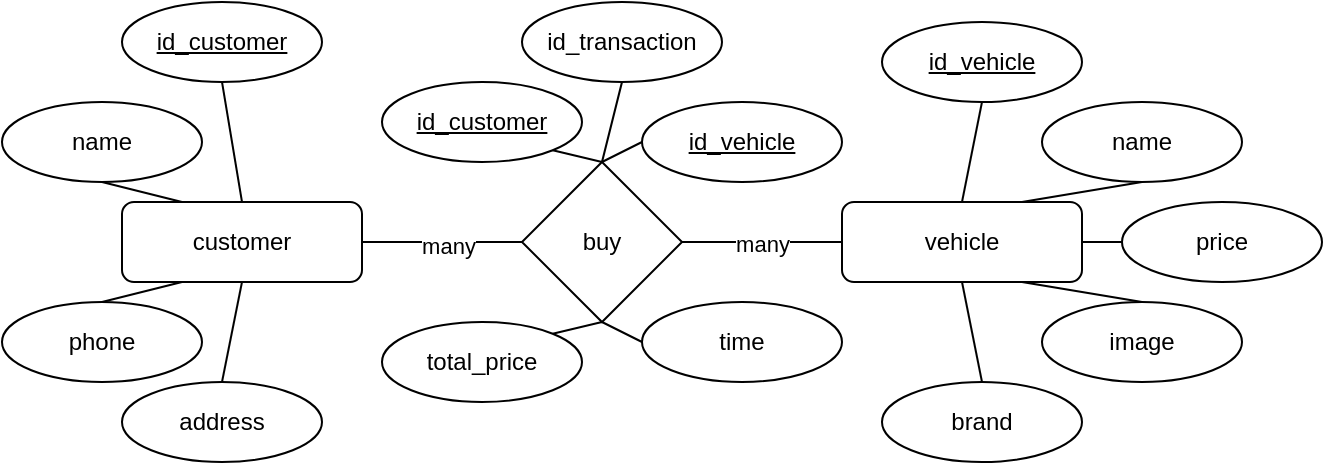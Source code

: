 <mxfile version="20.7.4" type="github">
  <diagram id="qGHHFNvSfQYYHGSqGbYn" name="Page-1">
    <mxGraphModel dx="640" dy="340" grid="1" gridSize="10" guides="1" tooltips="1" connect="1" arrows="1" fold="1" page="1" pageScale="1" pageWidth="827" pageHeight="1169" math="0" shadow="0">
      <root>
        <mxCell id="0" />
        <mxCell id="1" parent="0" />
        <mxCell id="mBEtbUJmRHuCKzwVinpD-1" value="customer" style="rounded=1;whiteSpace=wrap;html=1;" vertex="1" parent="1">
          <mxGeometry x="144" y="190" width="120" height="40" as="geometry" />
        </mxCell>
        <mxCell id="mBEtbUJmRHuCKzwVinpD-2" value="buy" style="rhombus;whiteSpace=wrap;html=1;" vertex="1" parent="1">
          <mxGeometry x="344" y="170" width="80" height="80" as="geometry" />
        </mxCell>
        <mxCell id="mBEtbUJmRHuCKzwVinpD-7" value="vehicle" style="rounded=1;whiteSpace=wrap;html=1;" vertex="1" parent="1">
          <mxGeometry x="504" y="190" width="120" height="40" as="geometry" />
        </mxCell>
        <mxCell id="mBEtbUJmRHuCKzwVinpD-9" value="name" style="ellipse;whiteSpace=wrap;html=1;" vertex="1" parent="1">
          <mxGeometry x="84" y="140" width="100" height="40" as="geometry" />
        </mxCell>
        <mxCell id="mBEtbUJmRHuCKzwVinpD-10" value="address" style="ellipse;whiteSpace=wrap;html=1;" vertex="1" parent="1">
          <mxGeometry x="144" y="280" width="100" height="40" as="geometry" />
        </mxCell>
        <mxCell id="mBEtbUJmRHuCKzwVinpD-13" value="" style="endArrow=none;html=1;rounded=0;entryX=0.5;entryY=1;entryDx=0;entryDy=0;exitX=0.25;exitY=0;exitDx=0;exitDy=0;" edge="1" parent="1" source="mBEtbUJmRHuCKzwVinpD-1" target="mBEtbUJmRHuCKzwVinpD-9">
          <mxGeometry width="50" height="50" relative="1" as="geometry">
            <mxPoint x="204" y="190" as="sourcePoint" />
            <mxPoint x="134" y="200" as="targetPoint" />
          </mxGeometry>
        </mxCell>
        <mxCell id="mBEtbUJmRHuCKzwVinpD-14" value="" style="endArrow=none;html=1;rounded=0;exitX=0.5;exitY=0;exitDx=0;exitDy=0;entryX=0.5;entryY=1;entryDx=0;entryDy=0;" edge="1" parent="1" source="mBEtbUJmRHuCKzwVinpD-10" target="mBEtbUJmRHuCKzwVinpD-1">
          <mxGeometry width="50" height="50" relative="1" as="geometry">
            <mxPoint x="294" y="280" as="sourcePoint" />
            <mxPoint x="134" y="260" as="targetPoint" />
          </mxGeometry>
        </mxCell>
        <mxCell id="mBEtbUJmRHuCKzwVinpD-16" value="" style="endArrow=none;html=1;rounded=0;entryX=0;entryY=0.5;entryDx=0;entryDy=0;exitX=1;exitY=0.5;exitDx=0;exitDy=0;" edge="1" parent="1" source="mBEtbUJmRHuCKzwVinpD-1" target="mBEtbUJmRHuCKzwVinpD-2">
          <mxGeometry width="50" height="50" relative="1" as="geometry">
            <mxPoint x="224" y="240" as="sourcePoint" />
            <mxPoint x="224" y="420" as="targetPoint" />
          </mxGeometry>
        </mxCell>
        <mxCell id="mBEtbUJmRHuCKzwVinpD-17" value="many" style="edgeLabel;html=1;align=center;verticalAlign=middle;resizable=0;points=[];" vertex="1" connectable="0" parent="mBEtbUJmRHuCKzwVinpD-16">
          <mxGeometry x="0.067" y="-2" relative="1" as="geometry">
            <mxPoint as="offset" />
          </mxGeometry>
        </mxCell>
        <mxCell id="mBEtbUJmRHuCKzwVinpD-20" value="name" style="ellipse;whiteSpace=wrap;html=1;" vertex="1" parent="1">
          <mxGeometry x="604" y="140" width="100" height="40" as="geometry" />
        </mxCell>
        <mxCell id="mBEtbUJmRHuCKzwVinpD-21" value="brand" style="ellipse;whiteSpace=wrap;html=1;" vertex="1" parent="1">
          <mxGeometry x="524" y="280" width="100" height="40" as="geometry" />
        </mxCell>
        <mxCell id="mBEtbUJmRHuCKzwVinpD-22" value="" style="endArrow=none;html=1;rounded=0;exitX=0.75;exitY=0;exitDx=0;exitDy=0;entryX=0.5;entryY=1;entryDx=0;entryDy=0;" edge="1" parent="1" source="mBEtbUJmRHuCKzwVinpD-7" target="mBEtbUJmRHuCKzwVinpD-20">
          <mxGeometry width="50" height="50" relative="1" as="geometry">
            <mxPoint x="144" y="490" as="sourcePoint" />
            <mxPoint x="194" y="440" as="targetPoint" />
          </mxGeometry>
        </mxCell>
        <mxCell id="mBEtbUJmRHuCKzwVinpD-23" value="" style="endArrow=none;html=1;rounded=0;entryX=0.5;entryY=1;entryDx=0;entryDy=0;exitX=0.5;exitY=0;exitDx=0;exitDy=0;" edge="1" parent="1" source="mBEtbUJmRHuCKzwVinpD-21" target="mBEtbUJmRHuCKzwVinpD-7">
          <mxGeometry width="50" height="50" relative="1" as="geometry">
            <mxPoint x="144" y="490" as="sourcePoint" />
            <mxPoint x="194" y="440" as="targetPoint" />
          </mxGeometry>
        </mxCell>
        <mxCell id="mBEtbUJmRHuCKzwVinpD-24" value="id_customer" style="ellipse;whiteSpace=wrap;html=1;fontStyle=4" vertex="1" parent="1">
          <mxGeometry x="144" y="90" width="100" height="40" as="geometry" />
        </mxCell>
        <mxCell id="mBEtbUJmRHuCKzwVinpD-25" value="id_vehicle" style="ellipse;whiteSpace=wrap;html=1;fontStyle=4" vertex="1" parent="1">
          <mxGeometry x="524" y="100" width="100" height="40" as="geometry" />
        </mxCell>
        <mxCell id="mBEtbUJmRHuCKzwVinpD-26" value="id_customer" style="ellipse;whiteSpace=wrap;html=1;fontStyle=4" vertex="1" parent="1">
          <mxGeometry x="274" y="130" width="100" height="40" as="geometry" />
        </mxCell>
        <mxCell id="mBEtbUJmRHuCKzwVinpD-28" value="" style="endArrow=none;html=1;rounded=0;entryX=0.5;entryY=1;entryDx=0;entryDy=0;exitX=0.5;exitY=0;exitDx=0;exitDy=0;" edge="1" parent="1" source="mBEtbUJmRHuCKzwVinpD-1" target="mBEtbUJmRHuCKzwVinpD-24">
          <mxGeometry width="50" height="50" relative="1" as="geometry">
            <mxPoint x="134" y="260" as="sourcePoint" />
            <mxPoint x="304" y="250" as="targetPoint" />
          </mxGeometry>
        </mxCell>
        <mxCell id="mBEtbUJmRHuCKzwVinpD-29" value="" style="endArrow=none;html=1;rounded=0;entryX=0.5;entryY=1;entryDx=0;entryDy=0;exitX=0.5;exitY=0;exitDx=0;exitDy=0;" edge="1" parent="1" source="mBEtbUJmRHuCKzwVinpD-7" target="mBEtbUJmRHuCKzwVinpD-25">
          <mxGeometry width="50" height="50" relative="1" as="geometry">
            <mxPoint x="234" y="490" as="sourcePoint" />
            <mxPoint x="284" y="440" as="targetPoint" />
          </mxGeometry>
        </mxCell>
        <mxCell id="mBEtbUJmRHuCKzwVinpD-30" value="id_vehicle" style="ellipse;whiteSpace=wrap;html=1;fontStyle=4" vertex="1" parent="1">
          <mxGeometry x="404" y="140" width="100" height="40" as="geometry" />
        </mxCell>
        <mxCell id="mBEtbUJmRHuCKzwVinpD-31" value="" style="endArrow=none;html=1;rounded=0;exitX=1;exitY=1;exitDx=0;exitDy=0;entryX=0.5;entryY=0;entryDx=0;entryDy=0;" edge="1" parent="1" source="mBEtbUJmRHuCKzwVinpD-26" target="mBEtbUJmRHuCKzwVinpD-2">
          <mxGeometry width="50" height="50" relative="1" as="geometry">
            <mxPoint x="454" y="273.96" as="sourcePoint" />
            <mxPoint x="484" y="180" as="targetPoint" />
          </mxGeometry>
        </mxCell>
        <mxCell id="mBEtbUJmRHuCKzwVinpD-32" value="" style="endArrow=none;html=1;rounded=0;exitX=0.5;exitY=0;exitDx=0;exitDy=0;entryX=0;entryY=0.5;entryDx=0;entryDy=0;" edge="1" parent="1" source="mBEtbUJmRHuCKzwVinpD-2" target="mBEtbUJmRHuCKzwVinpD-30">
          <mxGeometry width="50" height="50" relative="1" as="geometry">
            <mxPoint x="454" y="273.96" as="sourcePoint" />
            <mxPoint x="504" y="223.96" as="targetPoint" />
          </mxGeometry>
        </mxCell>
        <mxCell id="mBEtbUJmRHuCKzwVinpD-33" value="id_transaction" style="ellipse;whiteSpace=wrap;html=1;" vertex="1" parent="1">
          <mxGeometry x="344" y="90" width="100" height="40" as="geometry" />
        </mxCell>
        <mxCell id="mBEtbUJmRHuCKzwVinpD-34" value="time" style="ellipse;whiteSpace=wrap;html=1;" vertex="1" parent="1">
          <mxGeometry x="404" y="240" width="100" height="40" as="geometry" />
        </mxCell>
        <mxCell id="mBEtbUJmRHuCKzwVinpD-35" value="" style="endArrow=none;html=1;rounded=0;exitX=0.5;exitY=1;exitDx=0;exitDy=0;entryX=0.5;entryY=0;entryDx=0;entryDy=0;" edge="1" parent="1" source="mBEtbUJmRHuCKzwVinpD-33" target="mBEtbUJmRHuCKzwVinpD-2">
          <mxGeometry width="50" height="50" relative="1" as="geometry">
            <mxPoint x="464" y="463.96" as="sourcePoint" />
            <mxPoint x="484" y="180" as="targetPoint" />
          </mxGeometry>
        </mxCell>
        <mxCell id="mBEtbUJmRHuCKzwVinpD-36" value="" style="endArrow=none;html=1;rounded=0;exitX=0.5;exitY=1;exitDx=0;exitDy=0;entryX=0;entryY=0.5;entryDx=0;entryDy=0;" edge="1" parent="1" target="mBEtbUJmRHuCKzwVinpD-34" source="mBEtbUJmRHuCKzwVinpD-2">
          <mxGeometry width="50" height="50" relative="1" as="geometry">
            <mxPoint x="494" y="373.96" as="sourcePoint" />
            <mxPoint x="514" y="413.96" as="targetPoint" />
          </mxGeometry>
        </mxCell>
        <mxCell id="mBEtbUJmRHuCKzwVinpD-37" value="price" style="ellipse;whiteSpace=wrap;html=1;" vertex="1" parent="1">
          <mxGeometry x="644" y="190" width="100" height="40" as="geometry" />
        </mxCell>
        <mxCell id="mBEtbUJmRHuCKzwVinpD-38" value="" style="endArrow=none;html=1;rounded=0;exitX=0;exitY=0.5;exitDx=0;exitDy=0;entryX=1;entryY=0.5;entryDx=0;entryDy=0;" edge="1" parent="1" source="mBEtbUJmRHuCKzwVinpD-37" target="mBEtbUJmRHuCKzwVinpD-7">
          <mxGeometry width="50" height="50" relative="1" as="geometry">
            <mxPoint x="304" y="290" as="sourcePoint" />
            <mxPoint x="284" y="310" as="targetPoint" />
          </mxGeometry>
        </mxCell>
        <mxCell id="mBEtbUJmRHuCKzwVinpD-42" value="" style="endArrow=none;html=1;rounded=0;exitX=1;exitY=0;exitDx=0;exitDy=0;entryX=0.5;entryY=1;entryDx=0;entryDy=0;" edge="1" parent="1" source="mBEtbUJmRHuCKzwVinpD-41" target="mBEtbUJmRHuCKzwVinpD-2">
          <mxGeometry width="50" height="50" relative="1" as="geometry">
            <mxPoint x="554" y="210" as="sourcePoint" />
            <mxPoint x="524" y="220" as="targetPoint" />
          </mxGeometry>
        </mxCell>
        <mxCell id="mBEtbUJmRHuCKzwVinpD-43" value="phone" style="ellipse;whiteSpace=wrap;html=1;" vertex="1" parent="1">
          <mxGeometry x="84" y="240" width="100" height="40" as="geometry" />
        </mxCell>
        <mxCell id="mBEtbUJmRHuCKzwVinpD-44" value="" style="endArrow=none;html=1;rounded=0;exitX=0.25;exitY=1;exitDx=0;exitDy=0;entryX=0.5;entryY=0;entryDx=0;entryDy=0;" edge="1" parent="1" target="mBEtbUJmRHuCKzwVinpD-43" source="mBEtbUJmRHuCKzwVinpD-1">
          <mxGeometry width="50" height="50" relative="1" as="geometry">
            <mxPoint x="358" y="100" as="sourcePoint" />
            <mxPoint x="248" y="150" as="targetPoint" />
          </mxGeometry>
        </mxCell>
        <mxCell id="mBEtbUJmRHuCKzwVinpD-45" value="image" style="ellipse;whiteSpace=wrap;html=1;" vertex="1" parent="1">
          <mxGeometry x="604" y="240" width="100" height="40" as="geometry" />
        </mxCell>
        <mxCell id="mBEtbUJmRHuCKzwVinpD-46" value="" style="endArrow=none;html=1;rounded=0;exitX=0.5;exitY=0;exitDx=0;exitDy=0;entryX=0.75;entryY=1;entryDx=0;entryDy=0;" edge="1" parent="1" source="mBEtbUJmRHuCKzwVinpD-45" target="mBEtbUJmRHuCKzwVinpD-7">
          <mxGeometry width="50" height="50" relative="1" as="geometry">
            <mxPoint x="314" y="300" as="sourcePoint" />
            <mxPoint x="254" y="480" as="targetPoint" />
          </mxGeometry>
        </mxCell>
        <mxCell id="mBEtbUJmRHuCKzwVinpD-41" value="total_price" style="ellipse;whiteSpace=wrap;html=1;" vertex="1" parent="1">
          <mxGeometry x="274" y="250" width="100" height="40" as="geometry" />
        </mxCell>
        <mxCell id="mBEtbUJmRHuCKzwVinpD-47" value="" style="endArrow=none;html=1;rounded=0;entryX=0;entryY=0.5;entryDx=0;entryDy=0;exitX=1;exitY=0.5;exitDx=0;exitDy=0;" edge="1" parent="1" source="mBEtbUJmRHuCKzwVinpD-2" target="mBEtbUJmRHuCKzwVinpD-7">
          <mxGeometry width="50" height="50" relative="1" as="geometry">
            <mxPoint x="484" y="260" as="sourcePoint" />
            <mxPoint x="244" y="410" as="targetPoint" />
          </mxGeometry>
        </mxCell>
        <mxCell id="mBEtbUJmRHuCKzwVinpD-48" value="many" style="edgeLabel;html=1;align=center;verticalAlign=middle;resizable=0;points=[];" vertex="1" connectable="0" parent="mBEtbUJmRHuCKzwVinpD-47">
          <mxGeometry y="-1" relative="1" as="geometry">
            <mxPoint as="offset" />
          </mxGeometry>
        </mxCell>
      </root>
    </mxGraphModel>
  </diagram>
</mxfile>
